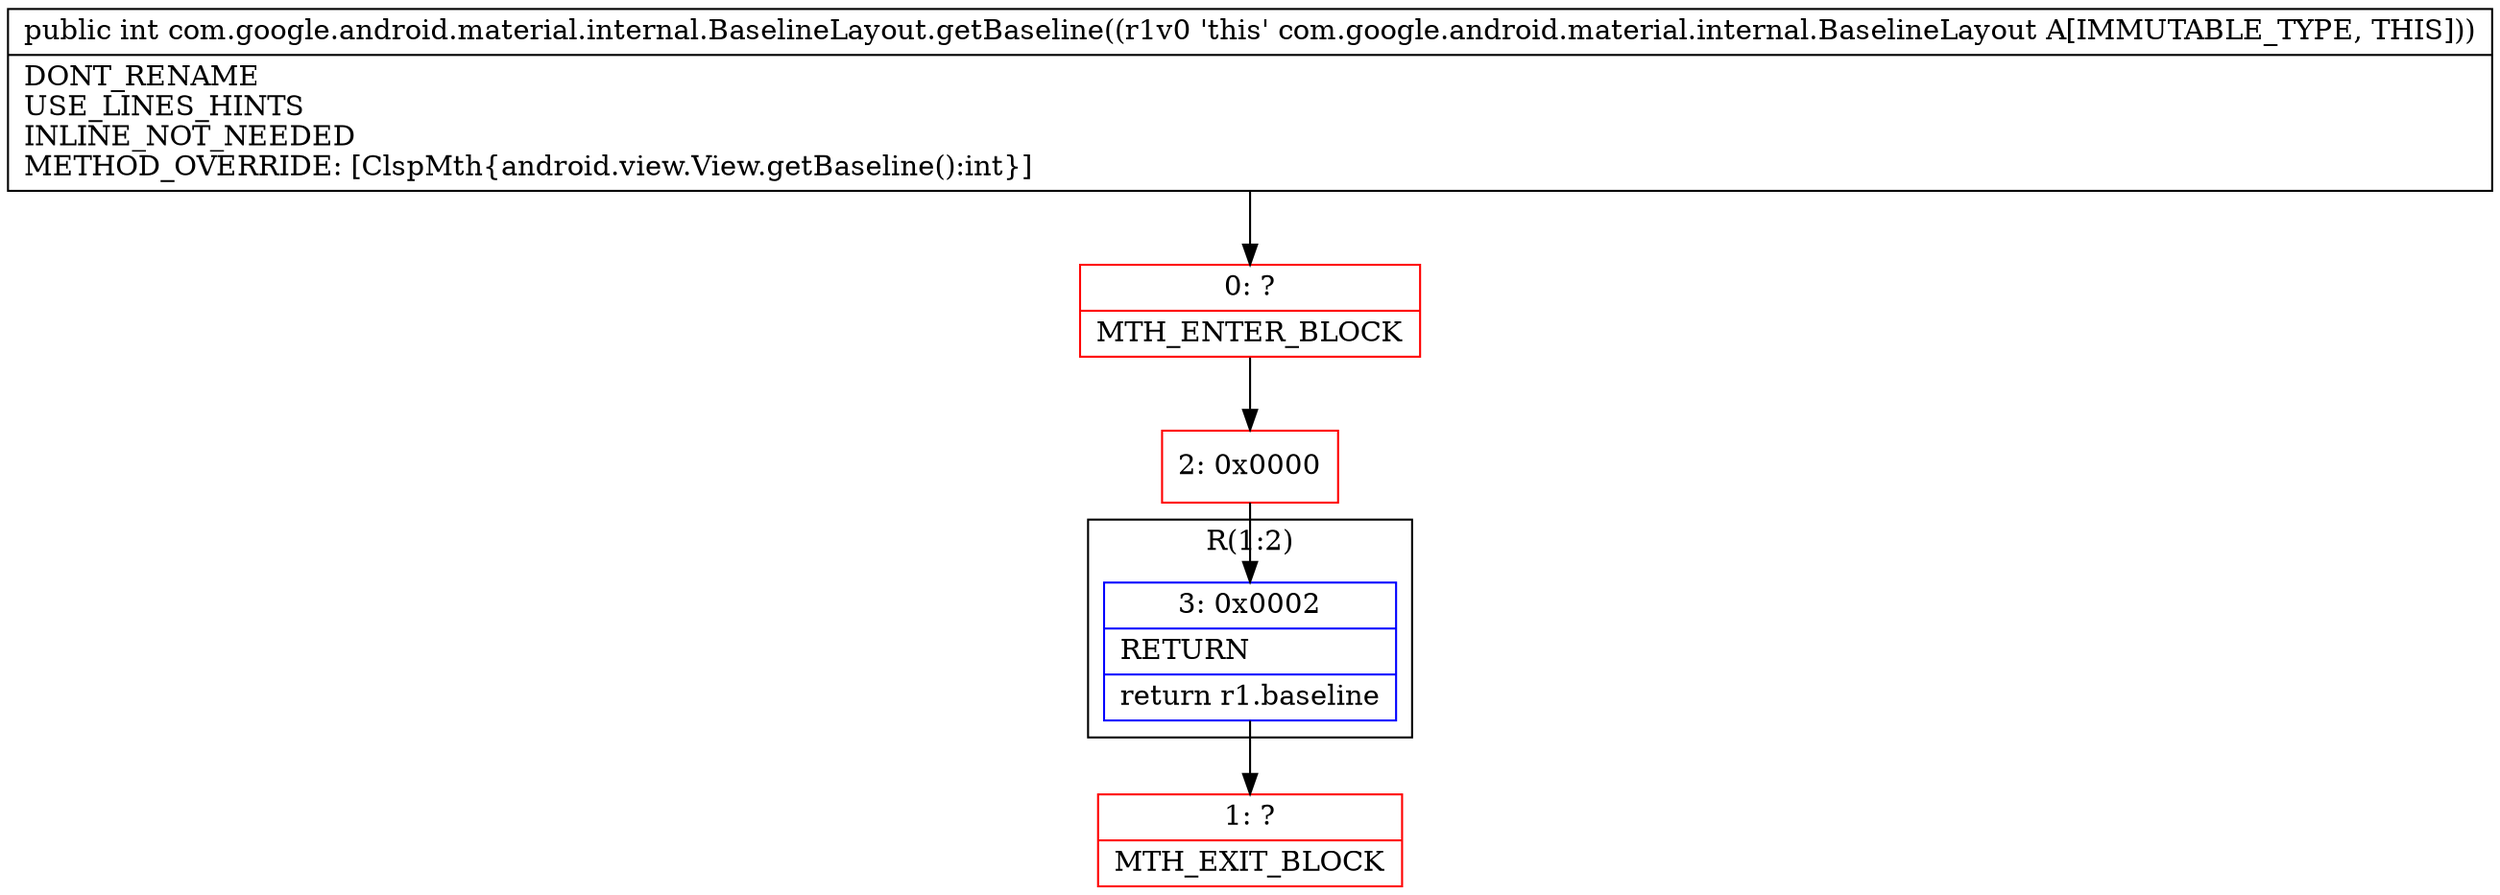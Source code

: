 digraph "CFG forcom.google.android.material.internal.BaselineLayout.getBaseline()I" {
subgraph cluster_Region_687992722 {
label = "R(1:2)";
node [shape=record,color=blue];
Node_3 [shape=record,label="{3\:\ 0x0002|RETURN\l|return r1.baseline\l}"];
}
Node_0 [shape=record,color=red,label="{0\:\ ?|MTH_ENTER_BLOCK\l}"];
Node_2 [shape=record,color=red,label="{2\:\ 0x0000}"];
Node_1 [shape=record,color=red,label="{1\:\ ?|MTH_EXIT_BLOCK\l}"];
MethodNode[shape=record,label="{public int com.google.android.material.internal.BaselineLayout.getBaseline((r1v0 'this' com.google.android.material.internal.BaselineLayout A[IMMUTABLE_TYPE, THIS]))  | DONT_RENAME\lUSE_LINES_HINTS\lINLINE_NOT_NEEDED\lMETHOD_OVERRIDE: [ClspMth\{android.view.View.getBaseline():int\}]\l}"];
MethodNode -> Node_0;Node_3 -> Node_1;
Node_0 -> Node_2;
Node_2 -> Node_3;
}

